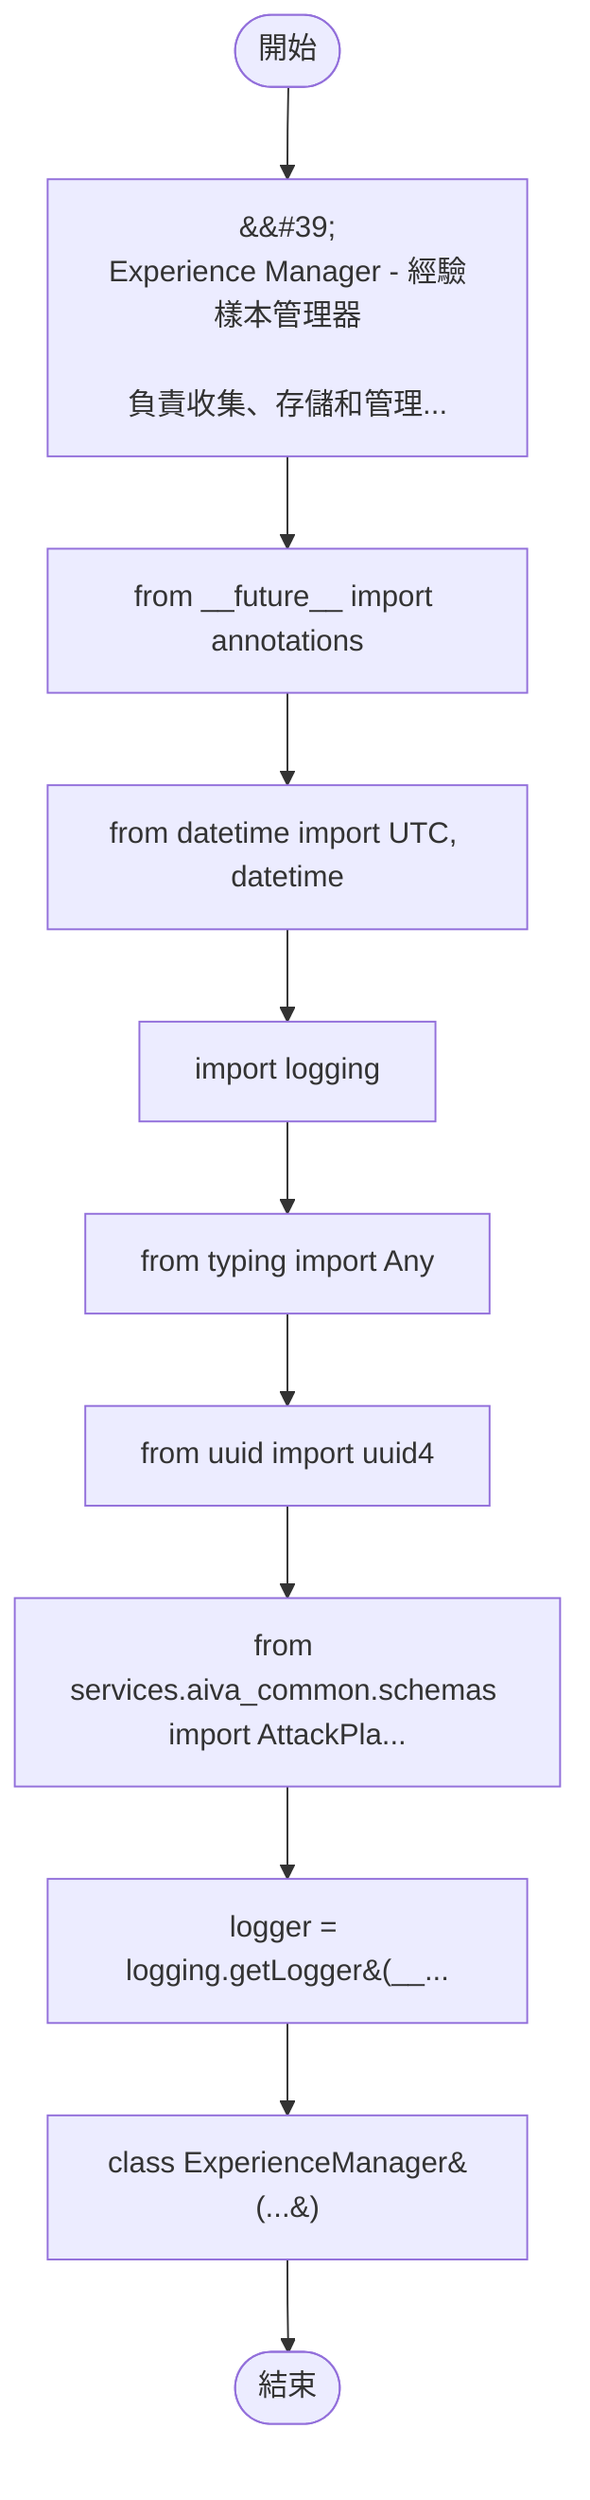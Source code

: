 flowchart TB
    n1([開始])
    n2([結束])
    n3[&amp;&#35;39;\nExperience Manager - 經驗樣本管理器\n\n負責收集、存儲和管理...]
    n4[from __future__ import annotations]
    n5[from datetime import UTC, datetime]
    n6[import logging]
    n7[from typing import Any]
    n8[from uuid import uuid4]
    n9[from services.aiva_common.schemas import AttackPla...]
    n10[logger = logging.getLogger&#40;__...]
    n11[class ExperienceManager&#40;...&#41;]
    n1 --> n3
    n3 --> n4
    n4 --> n5
    n5 --> n6
    n6 --> n7
    n7 --> n8
    n8 --> n9
    n9 --> n10
    n10 --> n11
    n11 --> n2